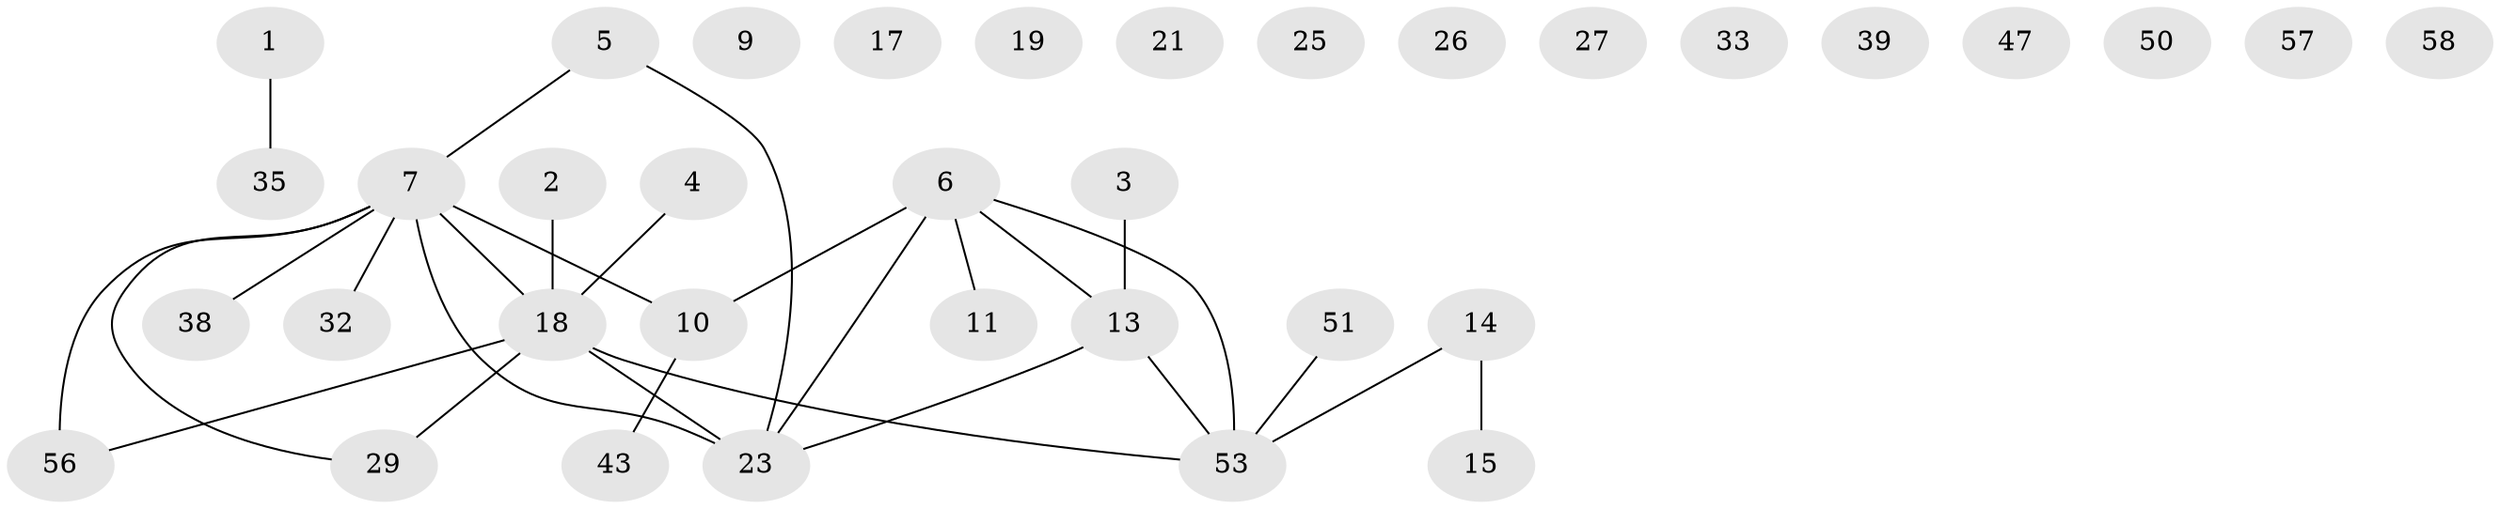 // original degree distribution, {1: 0.25757575757575757, 2: 0.2727272727272727, 4: 0.10606060606060606, 3: 0.12121212121212122, 6: 0.030303030303030304, 0: 0.16666666666666666, 5: 0.030303030303030304, 7: 0.015151515151515152}
// Generated by graph-tools (version 1.1) at 2025/12/03/09/25 04:12:55]
// undirected, 35 vertices, 28 edges
graph export_dot {
graph [start="1"]
  node [color=gray90,style=filled];
  1 [super="+36"];
  2 [super="+40"];
  3;
  4;
  5;
  6 [super="+16"];
  7 [super="+61+12+20+8"];
  9 [super="+31"];
  10 [super="+30+41"];
  11;
  13 [super="+42+46"];
  14 [super="+28"];
  15;
  17;
  18 [super="+60+48"];
  19 [super="+63"];
  21;
  23 [super="+52+34"];
  25;
  26;
  27;
  29 [super="+37"];
  32;
  33;
  35;
  38;
  39;
  43;
  47;
  50;
  51 [super="+54"];
  53;
  56 [super="+65"];
  57;
  58;
  1 -- 35;
  2 -- 18;
  3 -- 13;
  4 -- 18;
  5 -- 7;
  5 -- 23;
  6 -- 53;
  6 -- 11;
  6 -- 13;
  6 -- 10 [weight=2];
  6 -- 23;
  7 -- 32;
  7 -- 18 [weight=4];
  7 -- 56;
  7 -- 29;
  7 -- 10;
  7 -- 23 [weight=2];
  7 -- 38;
  10 -- 43;
  13 -- 53;
  13 -- 23;
  14 -- 53;
  14 -- 15;
  18 -- 53;
  18 -- 23 [weight=2];
  18 -- 29;
  18 -- 56;
  51 -- 53;
}
